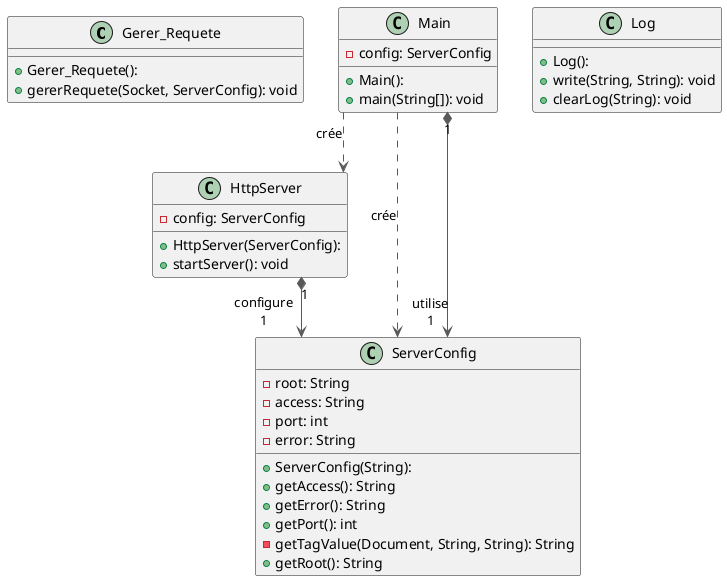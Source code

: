@startuml


skinparam linetype ortho

class Gerer_Requete {
  + Gerer_Requete(): 
  + gererRequete(Socket, ServerConfig): void
}
class HttpServer {
  + HttpServer(ServerConfig): 
  - config: ServerConfig
  + startServer(): void
}
class Log {
  + Log(): 
  + write(String, String): void
  + clearLog(String): void
}
class Main {
  + Main(): 
  - config: ServerConfig
  + main(String[]): void
}
class ServerConfig {
  + ServerConfig(String): 
  - root: String
  - access: String
  - port: int
  - error: String
  + getAccess(): String
  + getError(): String
  + getPort(): int
  - getTagValue(Document, String, String): String
  + getRoot(): String
}

HttpServer    "1" *-[#595959,plain]-> "configure\n1" ServerConfig
Main           -[#595959,dashed]->  HttpServer    : "«crée»"
Main           -[#595959,dashed]->  ServerConfig  : "«crée»"
Main          "1" *-[#595959,plain]-> "utilise\n1" ServerConfig
@enduml
